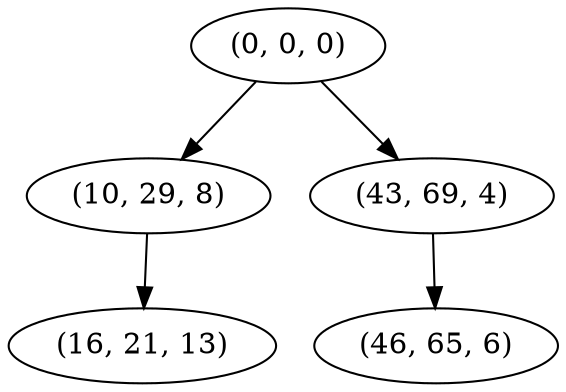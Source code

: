 digraph tree {
    "(0, 0, 0)";
    "(10, 29, 8)";
    "(16, 21, 13)";
    "(43, 69, 4)";
    "(46, 65, 6)";
    "(0, 0, 0)" -> "(10, 29, 8)";
    "(0, 0, 0)" -> "(43, 69, 4)";
    "(10, 29, 8)" -> "(16, 21, 13)";
    "(43, 69, 4)" -> "(46, 65, 6)";
}
